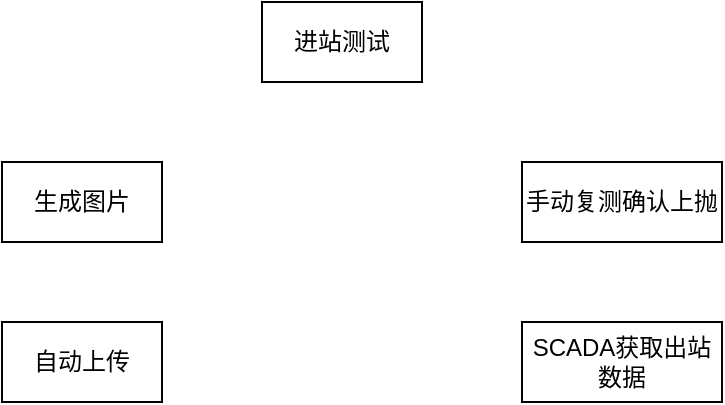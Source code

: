 <mxfile version="16.6.4" type="github">
  <diagram id="lBHBsinlIeqBkN6kxjZl" name="第 1 页">
    <mxGraphModel dx="677" dy="363" grid="1" gridSize="10" guides="1" tooltips="1" connect="1" arrows="1" fold="1" page="1" pageScale="1" pageWidth="827" pageHeight="1169" math="0" shadow="0">
      <root>
        <mxCell id="0" />
        <mxCell id="1" parent="0" />
        <mxCell id="Zoa2lu9JYhYnW4Qx0ocO-1" value="进站测试" style="rounded=0;whiteSpace=wrap;html=1;" vertex="1" parent="1">
          <mxGeometry x="250" y="90" width="80" height="40" as="geometry" />
        </mxCell>
        <mxCell id="Zoa2lu9JYhYnW4Qx0ocO-2" value="生成图片" style="rounded=0;whiteSpace=wrap;html=1;" vertex="1" parent="1">
          <mxGeometry x="120" y="170" width="80" height="40" as="geometry" />
        </mxCell>
        <mxCell id="Zoa2lu9JYhYnW4Qx0ocO-3" value="手动复测确认上抛" style="rounded=0;whiteSpace=wrap;html=1;" vertex="1" parent="1">
          <mxGeometry x="380" y="170" width="100" height="40" as="geometry" />
        </mxCell>
        <mxCell id="Zoa2lu9JYhYnW4Qx0ocO-4" value="自动上传" style="rounded=0;whiteSpace=wrap;html=1;" vertex="1" parent="1">
          <mxGeometry x="120" y="250" width="80" height="40" as="geometry" />
        </mxCell>
        <mxCell id="Zoa2lu9JYhYnW4Qx0ocO-5" value="SCADA获取出站数据" style="rounded=0;whiteSpace=wrap;html=1;" vertex="1" parent="1">
          <mxGeometry x="380" y="250" width="100" height="40" as="geometry" />
        </mxCell>
      </root>
    </mxGraphModel>
  </diagram>
</mxfile>
